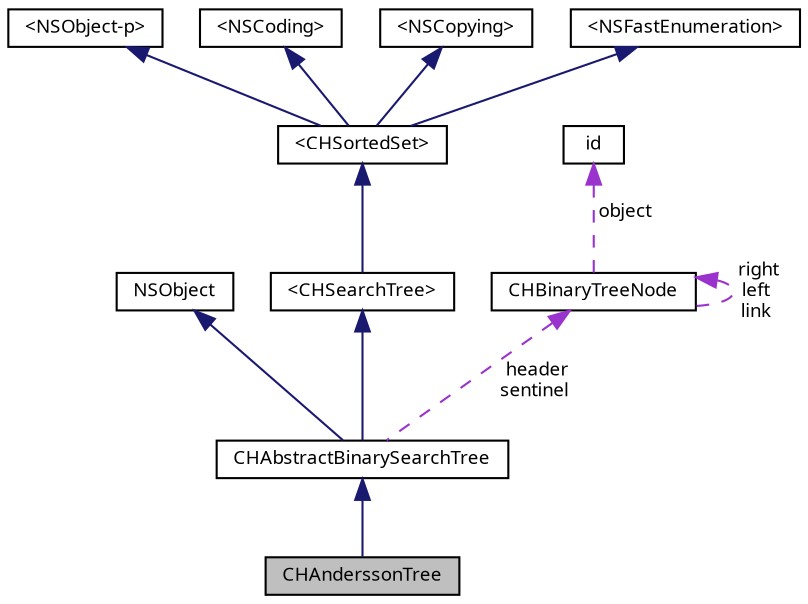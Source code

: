 digraph "CHAnderssonTree"
{
  bgcolor="transparent";
  edge [fontname="LucidaGrande",fontsize="9",labelfontname="LucidaGrande",labelfontsize="9"];
  node [fontname="LucidaGrande",fontsize="9",shape=record];
  Node1 [label="CHAnderssonTree",height=0.2,width=0.4,color="black", fillcolor="grey75", style="filled" fontcolor="black"];
  Node2 -> Node1 [dir="back",color="midnightblue",fontsize="9",style="solid",fontname="LucidaGrande"];
  Node2 [label="CHAbstractBinarySearchTree",height=0.2,width=0.4,color="black",URL="$interface_c_h_abstract_binary_search_tree.html",tooltip="An abstract CHSearchTree with many default method implementations."];
  Node3 -> Node2 [dir="back",color="midnightblue",fontsize="9",style="solid",fontname="LucidaGrande"];
  Node3 [label="NSObject",height=0.2,width=0.4,color="black",URL="/Users/pavellitvinenko/Documents/My Projects/LoopsequeDJ/App/Libraries/CHDataStructures/doxygen/doxygen-cocoa-tags.xml$http://developer.apple.com/mac/library/documentation/Cocoa/Reference/Foundation/Classes/NSObject_Class/Reference/Reference.html"];
  Node4 -> Node2 [dir="back",color="midnightblue",fontsize="9",style="solid",fontname="LucidaGrande"];
  Node4 [label="\<CHSearchTree\>",height=0.2,width=0.4,color="black",URL="$protocol_c_h_search_tree-p.html",tooltip="A protocol which specifes an interface for search trees, such as standard binary trees, B-trees, N-ary trees, or any similar tree-like structure."];
  Node5 -> Node4 [dir="back",color="midnightblue",fontsize="9",style="solid",fontname="LucidaGrande"];
  Node5 [label="\<CHSortedSet\>",height=0.2,width=0.4,color="black",URL="$protocol_c_h_sorted_set-p.html",tooltip="A protocol which specifes an interface for sorted sets."];
  Node6 -> Node5 [dir="back",color="midnightblue",fontsize="9",style="solid",fontname="LucidaGrande"];
  Node6 [label="\<NSObject-p\>",height=0.2,width=0.4,color="black",URL="/Users/pavellitvinenko/Documents/My Projects/LoopsequeDJ/App/Libraries/CHDataStructures/doxygen/doxygen-cocoa-tags.xml$http://developer.apple.com/mac/library/documentation/Cocoa/Reference/Foundation/Protocols/NSObject_Protocol/Reference/NSObject.html"];
  Node7 -> Node5 [dir="back",color="midnightblue",fontsize="9",style="solid",fontname="LucidaGrande"];
  Node7 [label="\<NSCoding\>",height=0.2,width=0.4,color="black",URL="/Users/pavellitvinenko/Documents/My Projects/LoopsequeDJ/App/Libraries/CHDataStructures/doxygen/doxygen-cocoa-tags.xml$http://developer.apple.com/mac/library/documentation/Cocoa/Reference/Foundation/Protocols/NSCoding_Protocol/Reference/Reference.html"];
  Node8 -> Node5 [dir="back",color="midnightblue",fontsize="9",style="solid",fontname="LucidaGrande"];
  Node8 [label="\<NSCopying\>",height=0.2,width=0.4,color="black",URL="/Users/pavellitvinenko/Documents/My Projects/LoopsequeDJ/App/Libraries/CHDataStructures/doxygen/doxygen-cocoa-tags.xml$http://developer.apple.com/mac/library/documentation/Cocoa/Reference/Foundation/Protocols/NSCopying_Protocol/Reference/Reference.html"];
  Node9 -> Node5 [dir="back",color="midnightblue",fontsize="9",style="solid",fontname="LucidaGrande"];
  Node9 [label="\<NSFastEnumeration\>",height=0.2,width=0.4,color="black",URL="/Users/pavellitvinenko/Documents/My Projects/LoopsequeDJ/App/Libraries/CHDataStructures/doxygen/doxygen-cocoa-tags.xml$http://developer.apple.com/mac/library/documentation/Cocoa/Reference/NSFastEnumeration_protocol/Reference/NSFastEnumeration.html"];
  Node10 -> Node2 [dir="back",color="darkorchid3",fontsize="9",style="dashed",label=" header\nsentinel" ,fontname="LucidaGrande"];
  Node10 [label="CHBinaryTreeNode",height=0.2,width=0.4,color="black",URL="$struct_c_h_binary_tree_node.html",tooltip="A node used by binary search trees for internal storage and representation."];
  Node10 -> Node10 [dir="back",color="darkorchid3",fontsize="9",style="dashed",label=" right\nleft\nlink" ,fontname="LucidaGrande"];
  Node11 -> Node10 [dir="back",color="darkorchid3",fontsize="9",style="dashed",label=" object" ,fontname="LucidaGrande"];
  Node11 [label="id",height=0.2,width=0.4,color="black",URL="/Users/pavellitvinenko/Documents/My Projects/LoopsequeDJ/App/Libraries/CHDataStructures/doxygen/doxygen-cocoa-tags.xml$http://developer.apple.com/mac/library/documentation/Cocoa/Reference/ObjCRuntimeRef/Reference/reference.html"];
}

